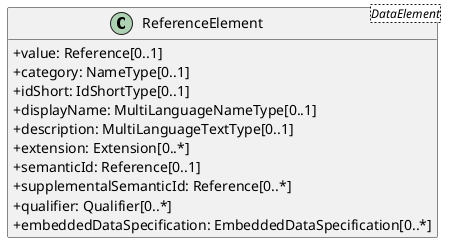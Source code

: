 @startuml
skinparam classAttributeIconSize 0
hide methods

class ReferenceElement<DataElement> {
  +value: Reference[0..1]
  +category: NameType[0..1]
  +idShort: IdShortType[0..1]
  +displayName: MultiLanguageNameType[0..1]
  +description: MultiLanguageTextType[0..1]
  +extension: Extension[0..*]
  +semanticId: Reference[0..1]
  +supplementalSemanticId: Reference[0..*]
  +qualifier: Qualifier[0..*]
  +embeddedDataSpecification: EmbeddedDataSpecification[0..*]
}
@enduml